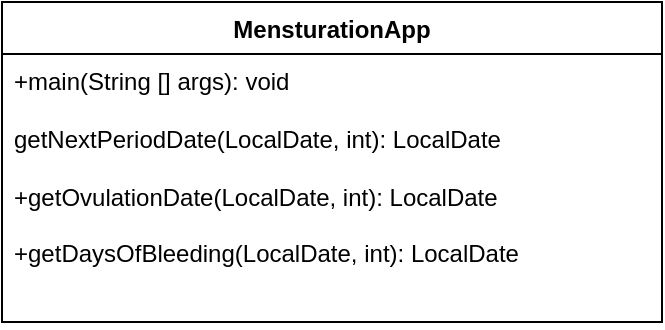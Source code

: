 <mxfile version="24.8.0">
  <diagram id="C5RBs43oDa-KdzZeNtuy" name="Page-1">
    <mxGraphModel dx="215" dy="565" grid="1" gridSize="10" guides="1" tooltips="1" connect="1" arrows="1" fold="1" page="1" pageScale="1" pageWidth="827" pageHeight="1169" math="0" shadow="0">
      <root>
        <mxCell id="WIyWlLk6GJQsqaUBKTNV-0" />
        <mxCell id="WIyWlLk6GJQsqaUBKTNV-1" parent="WIyWlLk6GJQsqaUBKTNV-0" />
        <mxCell id="vb0qYlzDIbaGNNXuwWPw-5" value="MensturationApp" style="swimlane;fontStyle=1;align=center;verticalAlign=top;childLayout=stackLayout;horizontal=1;startSize=26;horizontalStack=0;resizeParent=1;resizeParentMax=0;resizeLast=0;collapsible=1;marginBottom=0;whiteSpace=wrap;html=1;" vertex="1" parent="WIyWlLk6GJQsqaUBKTNV-1">
          <mxGeometry x="1130" y="180" width="330" height="160" as="geometry" />
        </mxCell>
        <mxCell id="vb0qYlzDIbaGNNXuwWPw-6" value="&lt;div&gt;+main(String [] args): void&lt;/div&gt;&lt;div&gt;&lt;br&gt;&lt;/div&gt;&lt;div&gt;getNextPeriodDate(LocalDate, int): LocalDate&lt;/div&gt;&lt;div&gt;&lt;br&gt;&lt;/div&gt;+getOvulationDate(LocalDate, int): LocalDate&lt;div&gt;&lt;br&gt;&lt;/div&gt;&lt;div&gt;+getDaysOfBleeding(LocalDate, int): LocalDate&lt;/div&gt;" style="text;strokeColor=none;fillColor=none;align=left;verticalAlign=top;spacingLeft=4;spacingRight=4;overflow=hidden;rotatable=0;points=[[0,0.5],[1,0.5]];portConstraint=eastwest;whiteSpace=wrap;html=1;" vertex="1" parent="vb0qYlzDIbaGNNXuwWPw-5">
          <mxGeometry y="26" width="330" height="134" as="geometry" />
        </mxCell>
      </root>
    </mxGraphModel>
  </diagram>
</mxfile>
